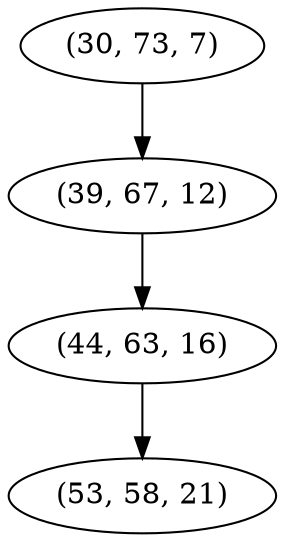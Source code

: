 digraph tree {
    "(30, 73, 7)";
    "(39, 67, 12)";
    "(44, 63, 16)";
    "(53, 58, 21)";
    "(30, 73, 7)" -> "(39, 67, 12)";
    "(39, 67, 12)" -> "(44, 63, 16)";
    "(44, 63, 16)" -> "(53, 58, 21)";
}
